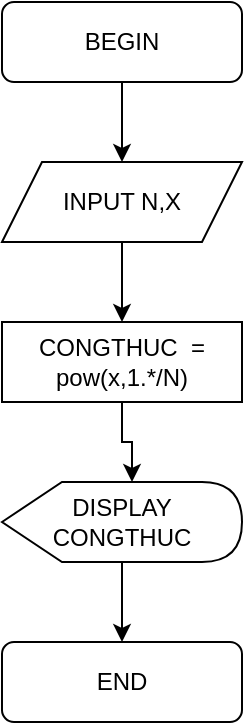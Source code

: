 <mxfile version="16.5.6" type="device"><diagram id="C5RBs43oDa-KdzZeNtuy" name="Page-1"><mxGraphModel dx="1038" dy="624" grid="1" gridSize="10" guides="1" tooltips="1" connect="1" arrows="1" fold="1" page="1" pageScale="1" pageWidth="827" pageHeight="1169" math="0" shadow="0"><root><mxCell id="WIyWlLk6GJQsqaUBKTNV-0"/><mxCell id="WIyWlLk6GJQsqaUBKTNV-1" parent="WIyWlLk6GJQsqaUBKTNV-0"/><mxCell id="P9AFu8cYXE7Nar3aC5S9-5" style="edgeStyle=orthogonalEdgeStyle;rounded=0;orthogonalLoop=1;jettySize=auto;html=1;entryX=0.5;entryY=0;entryDx=0;entryDy=0;" edge="1" parent="WIyWlLk6GJQsqaUBKTNV-1" source="P9AFu8cYXE7Nar3aC5S9-0" target="P9AFu8cYXE7Nar3aC5S9-1"><mxGeometry relative="1" as="geometry"/></mxCell><mxCell id="P9AFu8cYXE7Nar3aC5S9-0" value="BEGIN" style="rounded=1;whiteSpace=wrap;html=1;" vertex="1" parent="WIyWlLk6GJQsqaUBKTNV-1"><mxGeometry x="240" y="160" width="120" height="40" as="geometry"/></mxCell><mxCell id="P9AFu8cYXE7Nar3aC5S9-6" style="edgeStyle=orthogonalEdgeStyle;rounded=0;orthogonalLoop=1;jettySize=auto;html=1;entryX=0.5;entryY=0;entryDx=0;entryDy=0;" edge="1" parent="WIyWlLk6GJQsqaUBKTNV-1" source="P9AFu8cYXE7Nar3aC5S9-1" target="P9AFu8cYXE7Nar3aC5S9-2"><mxGeometry relative="1" as="geometry"/></mxCell><mxCell id="P9AFu8cYXE7Nar3aC5S9-1" value="INPUT N,X" style="shape=parallelogram;perimeter=parallelogramPerimeter;whiteSpace=wrap;html=1;fixedSize=1;" vertex="1" parent="WIyWlLk6GJQsqaUBKTNV-1"><mxGeometry x="240" y="240" width="120" height="40" as="geometry"/></mxCell><mxCell id="P9AFu8cYXE7Nar3aC5S9-7" style="edgeStyle=orthogonalEdgeStyle;rounded=0;orthogonalLoop=1;jettySize=auto;html=1;entryX=0;entryY=0;entryDx=65;entryDy=0;entryPerimeter=0;" edge="1" parent="WIyWlLk6GJQsqaUBKTNV-1" source="P9AFu8cYXE7Nar3aC5S9-2" target="P9AFu8cYXE7Nar3aC5S9-3"><mxGeometry relative="1" as="geometry"/></mxCell><mxCell id="P9AFu8cYXE7Nar3aC5S9-2" value="CONGTHUC&amp;nbsp; = pow(x,1.*/N)" style="rounded=0;whiteSpace=wrap;html=1;" vertex="1" parent="WIyWlLk6GJQsqaUBKTNV-1"><mxGeometry x="240" y="320" width="120" height="40" as="geometry"/></mxCell><mxCell id="P9AFu8cYXE7Nar3aC5S9-8" style="edgeStyle=orthogonalEdgeStyle;rounded=0;orthogonalLoop=1;jettySize=auto;html=1;entryX=0.5;entryY=0;entryDx=0;entryDy=0;" edge="1" parent="WIyWlLk6GJQsqaUBKTNV-1" source="P9AFu8cYXE7Nar3aC5S9-3" target="P9AFu8cYXE7Nar3aC5S9-4"><mxGeometry relative="1" as="geometry"/></mxCell><mxCell id="P9AFu8cYXE7Nar3aC5S9-3" value="DISPLAY CONGTHUC" style="shape=display;whiteSpace=wrap;html=1;" vertex="1" parent="WIyWlLk6GJQsqaUBKTNV-1"><mxGeometry x="240" y="400" width="120" height="40" as="geometry"/></mxCell><mxCell id="P9AFu8cYXE7Nar3aC5S9-4" value="END" style="rounded=1;whiteSpace=wrap;html=1;" vertex="1" parent="WIyWlLk6GJQsqaUBKTNV-1"><mxGeometry x="240" y="480" width="120" height="40" as="geometry"/></mxCell></root></mxGraphModel></diagram></mxfile>